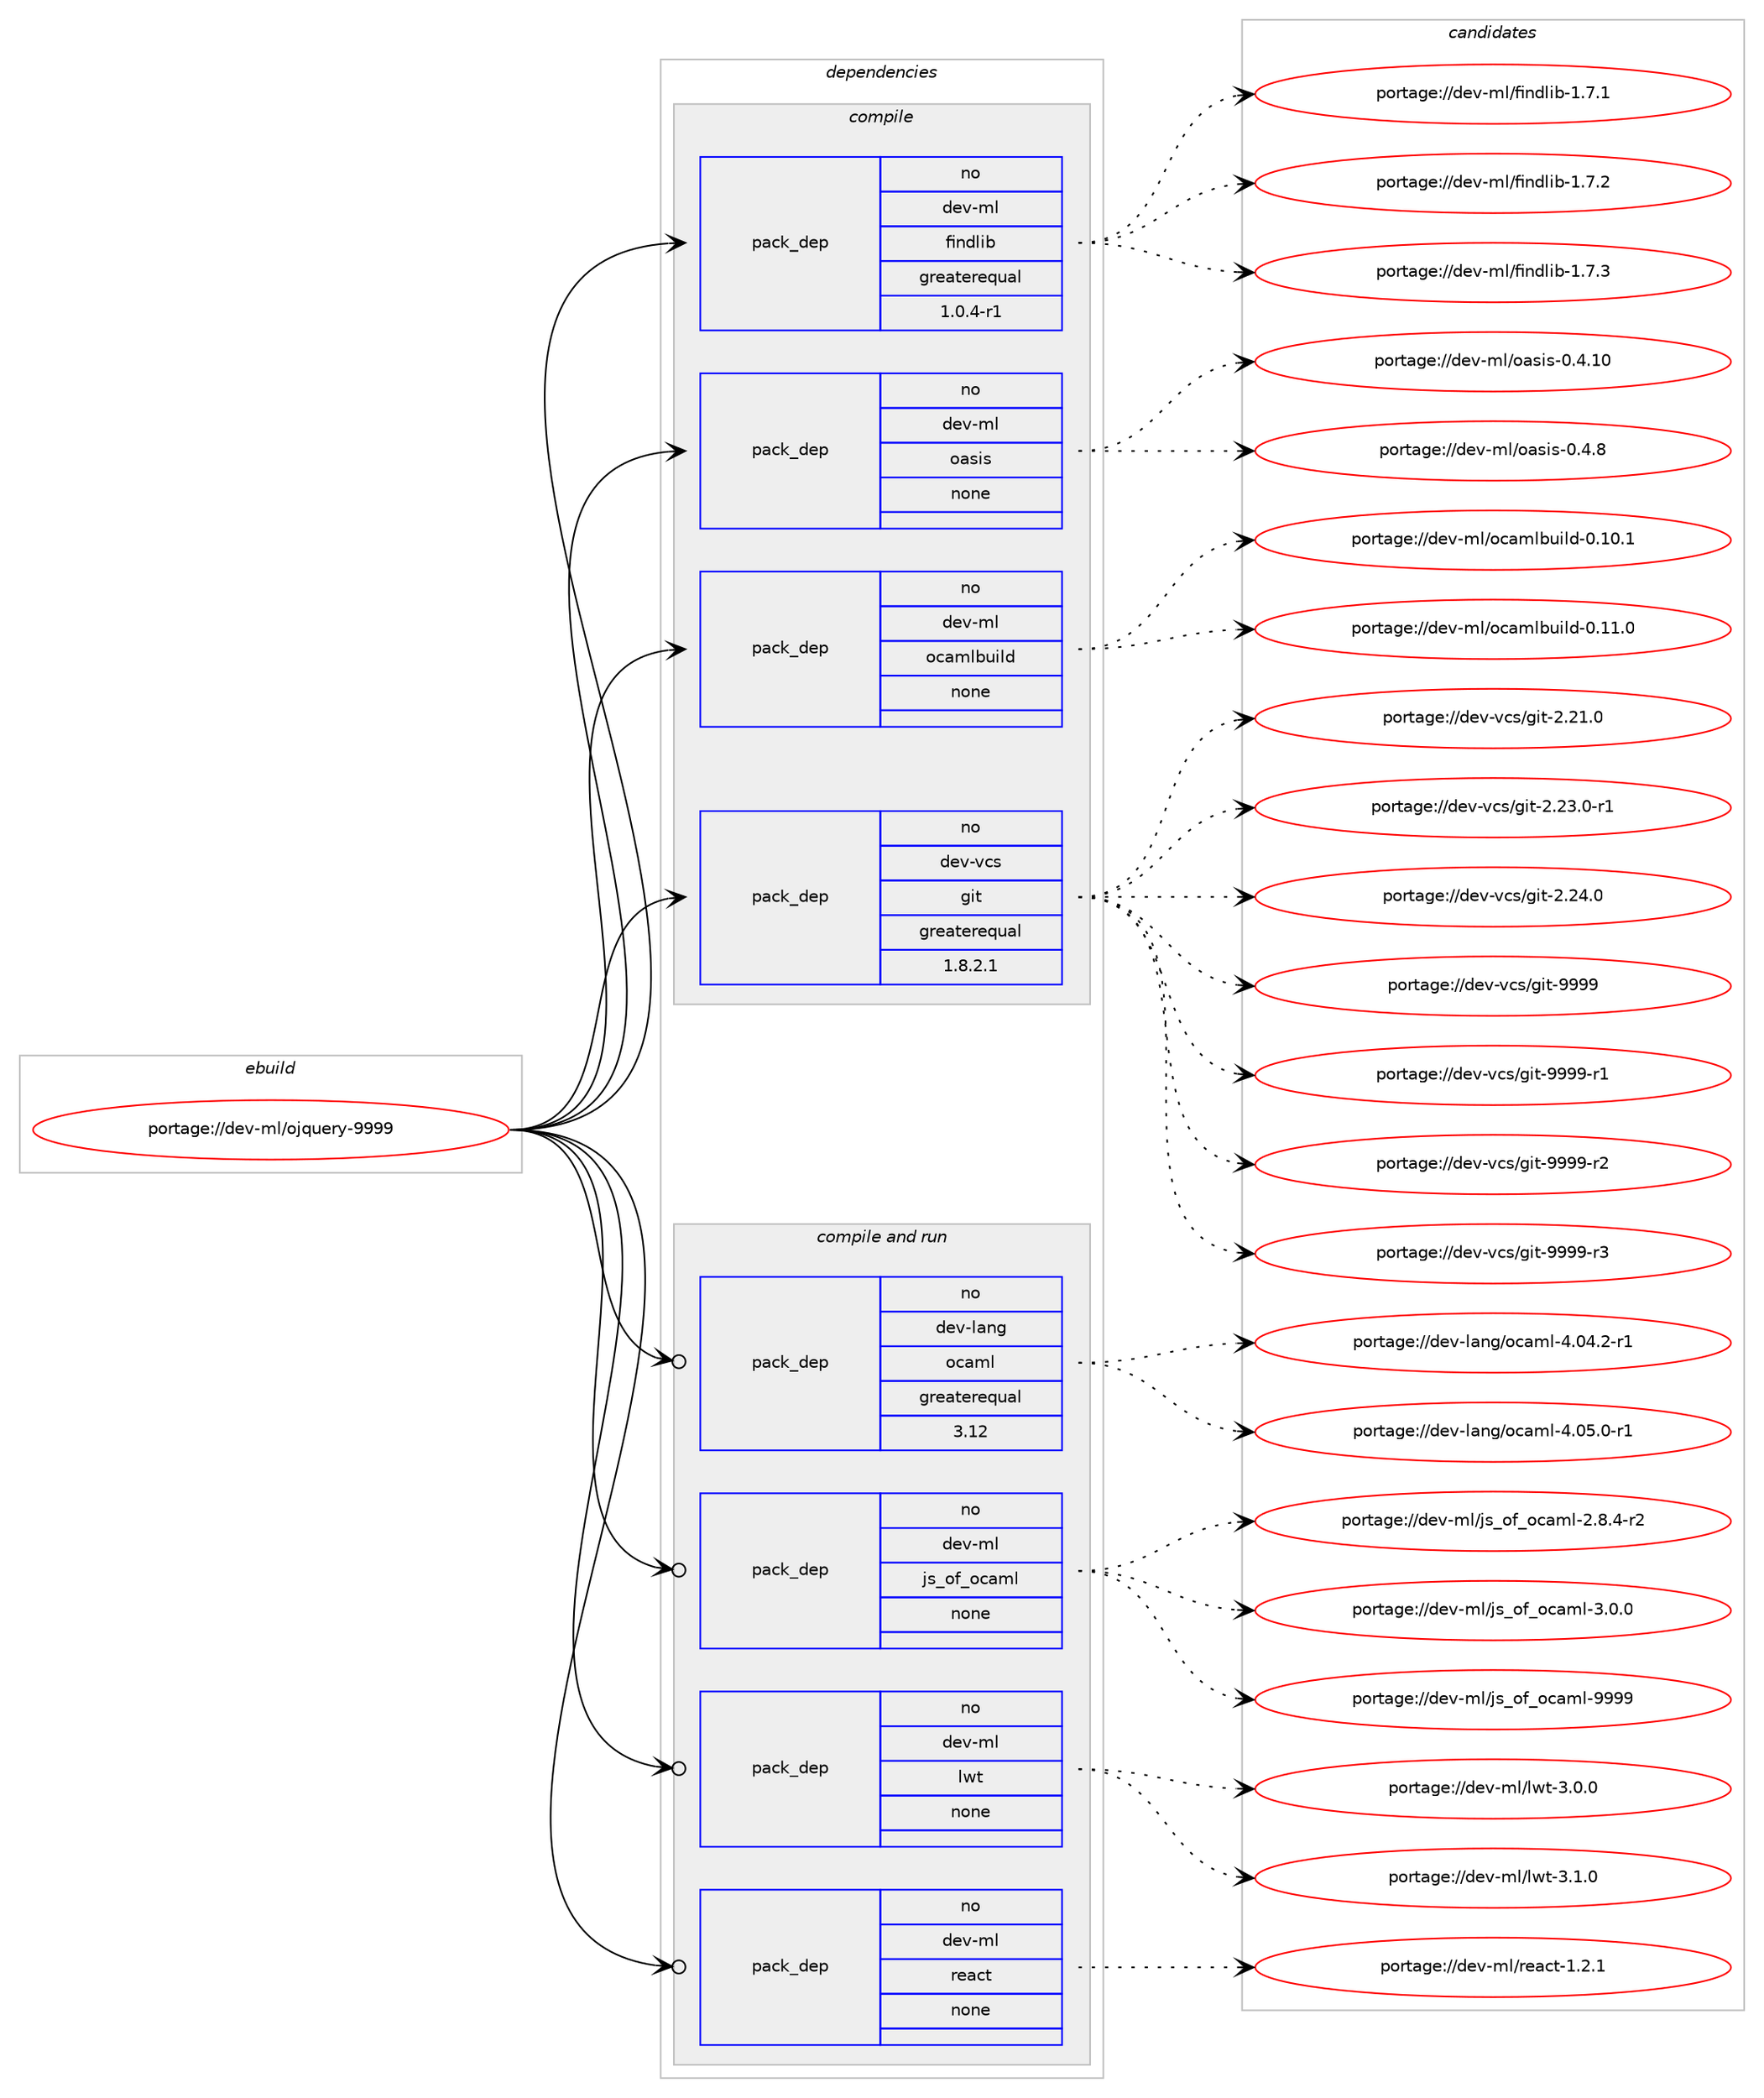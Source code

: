 digraph prolog {

# *************
# Graph options
# *************

newrank=true;
concentrate=true;
compound=true;
graph [rankdir=LR,fontname=Helvetica,fontsize=10,ranksep=1.5];#, ranksep=2.5, nodesep=0.2];
edge  [arrowhead=vee];
node  [fontname=Helvetica,fontsize=10];

# **********
# The ebuild
# **********

subgraph cluster_leftcol {
color=gray;
rank=same;
label=<<i>ebuild</i>>;
id [label="portage://dev-ml/ojquery-9999", color=red, width=4, href="../dev-ml/ojquery-9999.svg"];
}

# ****************
# The dependencies
# ****************

subgraph cluster_midcol {
color=gray;
label=<<i>dependencies</i>>;
subgraph cluster_compile {
fillcolor="#eeeeee";
style=filled;
label=<<i>compile</i>>;
subgraph pack81852 {
dependency107510 [label=<<TABLE BORDER="0" CELLBORDER="1" CELLSPACING="0" CELLPADDING="4" WIDTH="220"><TR><TD ROWSPAN="6" CELLPADDING="30">pack_dep</TD></TR><TR><TD WIDTH="110">no</TD></TR><TR><TD>dev-ml</TD></TR><TR><TD>findlib</TD></TR><TR><TD>greaterequal</TD></TR><TR><TD>1.0.4-r1</TD></TR></TABLE>>, shape=none, color=blue];
}
id:e -> dependency107510:w [weight=20,style="solid",arrowhead="vee"];
subgraph pack81853 {
dependency107511 [label=<<TABLE BORDER="0" CELLBORDER="1" CELLSPACING="0" CELLPADDING="4" WIDTH="220"><TR><TD ROWSPAN="6" CELLPADDING="30">pack_dep</TD></TR><TR><TD WIDTH="110">no</TD></TR><TR><TD>dev-ml</TD></TR><TR><TD>oasis</TD></TR><TR><TD>none</TD></TR><TR><TD></TD></TR></TABLE>>, shape=none, color=blue];
}
id:e -> dependency107511:w [weight=20,style="solid",arrowhead="vee"];
subgraph pack81854 {
dependency107512 [label=<<TABLE BORDER="0" CELLBORDER="1" CELLSPACING="0" CELLPADDING="4" WIDTH="220"><TR><TD ROWSPAN="6" CELLPADDING="30">pack_dep</TD></TR><TR><TD WIDTH="110">no</TD></TR><TR><TD>dev-ml</TD></TR><TR><TD>ocamlbuild</TD></TR><TR><TD>none</TD></TR><TR><TD></TD></TR></TABLE>>, shape=none, color=blue];
}
id:e -> dependency107512:w [weight=20,style="solid",arrowhead="vee"];
subgraph pack81855 {
dependency107513 [label=<<TABLE BORDER="0" CELLBORDER="1" CELLSPACING="0" CELLPADDING="4" WIDTH="220"><TR><TD ROWSPAN="6" CELLPADDING="30">pack_dep</TD></TR><TR><TD WIDTH="110">no</TD></TR><TR><TD>dev-vcs</TD></TR><TR><TD>git</TD></TR><TR><TD>greaterequal</TD></TR><TR><TD>1.8.2.1</TD></TR></TABLE>>, shape=none, color=blue];
}
id:e -> dependency107513:w [weight=20,style="solid",arrowhead="vee"];
}
subgraph cluster_compileandrun {
fillcolor="#eeeeee";
style=filled;
label=<<i>compile and run</i>>;
subgraph pack81856 {
dependency107514 [label=<<TABLE BORDER="0" CELLBORDER="1" CELLSPACING="0" CELLPADDING="4" WIDTH="220"><TR><TD ROWSPAN="6" CELLPADDING="30">pack_dep</TD></TR><TR><TD WIDTH="110">no</TD></TR><TR><TD>dev-lang</TD></TR><TR><TD>ocaml</TD></TR><TR><TD>greaterequal</TD></TR><TR><TD>3.12</TD></TR></TABLE>>, shape=none, color=blue];
}
id:e -> dependency107514:w [weight=20,style="solid",arrowhead="odotvee"];
subgraph pack81857 {
dependency107515 [label=<<TABLE BORDER="0" CELLBORDER="1" CELLSPACING="0" CELLPADDING="4" WIDTH="220"><TR><TD ROWSPAN="6" CELLPADDING="30">pack_dep</TD></TR><TR><TD WIDTH="110">no</TD></TR><TR><TD>dev-ml</TD></TR><TR><TD>js_of_ocaml</TD></TR><TR><TD>none</TD></TR><TR><TD></TD></TR></TABLE>>, shape=none, color=blue];
}
id:e -> dependency107515:w [weight=20,style="solid",arrowhead="odotvee"];
subgraph pack81858 {
dependency107516 [label=<<TABLE BORDER="0" CELLBORDER="1" CELLSPACING="0" CELLPADDING="4" WIDTH="220"><TR><TD ROWSPAN="6" CELLPADDING="30">pack_dep</TD></TR><TR><TD WIDTH="110">no</TD></TR><TR><TD>dev-ml</TD></TR><TR><TD>lwt</TD></TR><TR><TD>none</TD></TR><TR><TD></TD></TR></TABLE>>, shape=none, color=blue];
}
id:e -> dependency107516:w [weight=20,style="solid",arrowhead="odotvee"];
subgraph pack81859 {
dependency107517 [label=<<TABLE BORDER="0" CELLBORDER="1" CELLSPACING="0" CELLPADDING="4" WIDTH="220"><TR><TD ROWSPAN="6" CELLPADDING="30">pack_dep</TD></TR><TR><TD WIDTH="110">no</TD></TR><TR><TD>dev-ml</TD></TR><TR><TD>react</TD></TR><TR><TD>none</TD></TR><TR><TD></TD></TR></TABLE>>, shape=none, color=blue];
}
id:e -> dependency107517:w [weight=20,style="solid",arrowhead="odotvee"];
}
subgraph cluster_run {
fillcolor="#eeeeee";
style=filled;
label=<<i>run</i>>;
}
}

# **************
# The candidates
# **************

subgraph cluster_choices {
rank=same;
color=gray;
label=<<i>candidates</i>>;

subgraph choice81852 {
color=black;
nodesep=1;
choiceportage100101118451091084710210511010010810598454946554649 [label="portage://dev-ml/findlib-1.7.1", color=red, width=4,href="../dev-ml/findlib-1.7.1.svg"];
choiceportage100101118451091084710210511010010810598454946554650 [label="portage://dev-ml/findlib-1.7.2", color=red, width=4,href="../dev-ml/findlib-1.7.2.svg"];
choiceportage100101118451091084710210511010010810598454946554651 [label="portage://dev-ml/findlib-1.7.3", color=red, width=4,href="../dev-ml/findlib-1.7.3.svg"];
dependency107510:e -> choiceportage100101118451091084710210511010010810598454946554649:w [style=dotted,weight="100"];
dependency107510:e -> choiceportage100101118451091084710210511010010810598454946554650:w [style=dotted,weight="100"];
dependency107510:e -> choiceportage100101118451091084710210511010010810598454946554651:w [style=dotted,weight="100"];
}
subgraph choice81853 {
color=black;
nodesep=1;
choiceportage10010111845109108471119711510511545484652464948 [label="portage://dev-ml/oasis-0.4.10", color=red, width=4,href="../dev-ml/oasis-0.4.10.svg"];
choiceportage100101118451091084711197115105115454846524656 [label="portage://dev-ml/oasis-0.4.8", color=red, width=4,href="../dev-ml/oasis-0.4.8.svg"];
dependency107511:e -> choiceportage10010111845109108471119711510511545484652464948:w [style=dotted,weight="100"];
dependency107511:e -> choiceportage100101118451091084711197115105115454846524656:w [style=dotted,weight="100"];
}
subgraph choice81854 {
color=black;
nodesep=1;
choiceportage100101118451091084711199971091089811710510810045484649484649 [label="portage://dev-ml/ocamlbuild-0.10.1", color=red, width=4,href="../dev-ml/ocamlbuild-0.10.1.svg"];
choiceportage100101118451091084711199971091089811710510810045484649494648 [label="portage://dev-ml/ocamlbuild-0.11.0", color=red, width=4,href="../dev-ml/ocamlbuild-0.11.0.svg"];
dependency107512:e -> choiceportage100101118451091084711199971091089811710510810045484649484649:w [style=dotted,weight="100"];
dependency107512:e -> choiceportage100101118451091084711199971091089811710510810045484649494648:w [style=dotted,weight="100"];
}
subgraph choice81855 {
color=black;
nodesep=1;
choiceportage10010111845118991154710310511645504650494648 [label="portage://dev-vcs/git-2.21.0", color=red, width=4,href="../dev-vcs/git-2.21.0.svg"];
choiceportage100101118451189911547103105116455046505146484511449 [label="portage://dev-vcs/git-2.23.0-r1", color=red, width=4,href="../dev-vcs/git-2.23.0-r1.svg"];
choiceportage10010111845118991154710310511645504650524648 [label="portage://dev-vcs/git-2.24.0", color=red, width=4,href="../dev-vcs/git-2.24.0.svg"];
choiceportage1001011184511899115471031051164557575757 [label="portage://dev-vcs/git-9999", color=red, width=4,href="../dev-vcs/git-9999.svg"];
choiceportage10010111845118991154710310511645575757574511449 [label="portage://dev-vcs/git-9999-r1", color=red, width=4,href="../dev-vcs/git-9999-r1.svg"];
choiceportage10010111845118991154710310511645575757574511450 [label="portage://dev-vcs/git-9999-r2", color=red, width=4,href="../dev-vcs/git-9999-r2.svg"];
choiceportage10010111845118991154710310511645575757574511451 [label="portage://dev-vcs/git-9999-r3", color=red, width=4,href="../dev-vcs/git-9999-r3.svg"];
dependency107513:e -> choiceportage10010111845118991154710310511645504650494648:w [style=dotted,weight="100"];
dependency107513:e -> choiceportage100101118451189911547103105116455046505146484511449:w [style=dotted,weight="100"];
dependency107513:e -> choiceportage10010111845118991154710310511645504650524648:w [style=dotted,weight="100"];
dependency107513:e -> choiceportage1001011184511899115471031051164557575757:w [style=dotted,weight="100"];
dependency107513:e -> choiceportage10010111845118991154710310511645575757574511449:w [style=dotted,weight="100"];
dependency107513:e -> choiceportage10010111845118991154710310511645575757574511450:w [style=dotted,weight="100"];
dependency107513:e -> choiceportage10010111845118991154710310511645575757574511451:w [style=dotted,weight="100"];
}
subgraph choice81856 {
color=black;
nodesep=1;
choiceportage1001011184510897110103471119997109108455246485246504511449 [label="portage://dev-lang/ocaml-4.04.2-r1", color=red, width=4,href="../dev-lang/ocaml-4.04.2-r1.svg"];
choiceportage1001011184510897110103471119997109108455246485346484511449 [label="portage://dev-lang/ocaml-4.05.0-r1", color=red, width=4,href="../dev-lang/ocaml-4.05.0-r1.svg"];
dependency107514:e -> choiceportage1001011184510897110103471119997109108455246485246504511449:w [style=dotted,weight="100"];
dependency107514:e -> choiceportage1001011184510897110103471119997109108455246485346484511449:w [style=dotted,weight="100"];
}
subgraph choice81857 {
color=black;
nodesep=1;
choiceportage1001011184510910847106115951111029511199971091084550465646524511450 [label="portage://dev-ml/js_of_ocaml-2.8.4-r2", color=red, width=4,href="../dev-ml/js_of_ocaml-2.8.4-r2.svg"];
choiceportage100101118451091084710611595111102951119997109108455146484648 [label="portage://dev-ml/js_of_ocaml-3.0.0", color=red, width=4,href="../dev-ml/js_of_ocaml-3.0.0.svg"];
choiceportage1001011184510910847106115951111029511199971091084557575757 [label="portage://dev-ml/js_of_ocaml-9999", color=red, width=4,href="../dev-ml/js_of_ocaml-9999.svg"];
dependency107515:e -> choiceportage1001011184510910847106115951111029511199971091084550465646524511450:w [style=dotted,weight="100"];
dependency107515:e -> choiceportage100101118451091084710611595111102951119997109108455146484648:w [style=dotted,weight="100"];
dependency107515:e -> choiceportage1001011184510910847106115951111029511199971091084557575757:w [style=dotted,weight="100"];
}
subgraph choice81858 {
color=black;
nodesep=1;
choiceportage1001011184510910847108119116455146484648 [label="portage://dev-ml/lwt-3.0.0", color=red, width=4,href="../dev-ml/lwt-3.0.0.svg"];
choiceportage1001011184510910847108119116455146494648 [label="portage://dev-ml/lwt-3.1.0", color=red, width=4,href="../dev-ml/lwt-3.1.0.svg"];
dependency107516:e -> choiceportage1001011184510910847108119116455146484648:w [style=dotted,weight="100"];
dependency107516:e -> choiceportage1001011184510910847108119116455146494648:w [style=dotted,weight="100"];
}
subgraph choice81859 {
color=black;
nodesep=1;
choiceportage10010111845109108471141019799116454946504649 [label="portage://dev-ml/react-1.2.1", color=red, width=4,href="../dev-ml/react-1.2.1.svg"];
dependency107517:e -> choiceportage10010111845109108471141019799116454946504649:w [style=dotted,weight="100"];
}
}

}
